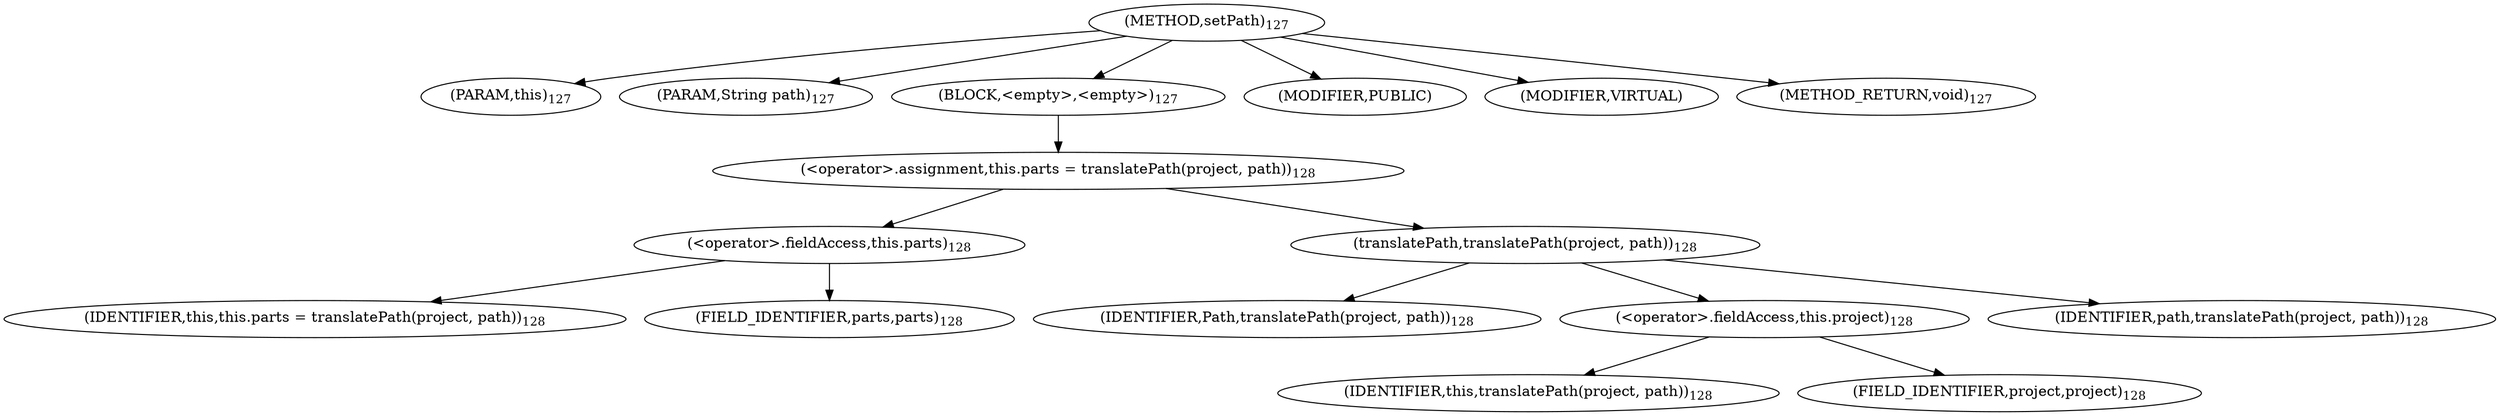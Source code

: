 digraph "setPath" {  
"158" [label = <(METHOD,setPath)<SUB>127</SUB>> ]
"159" [label = <(PARAM,this)<SUB>127</SUB>> ]
"160" [label = <(PARAM,String path)<SUB>127</SUB>> ]
"161" [label = <(BLOCK,&lt;empty&gt;,&lt;empty&gt;)<SUB>127</SUB>> ]
"162" [label = <(&lt;operator&gt;.assignment,this.parts = translatePath(project, path))<SUB>128</SUB>> ]
"163" [label = <(&lt;operator&gt;.fieldAccess,this.parts)<SUB>128</SUB>> ]
"164" [label = <(IDENTIFIER,this,this.parts = translatePath(project, path))<SUB>128</SUB>> ]
"165" [label = <(FIELD_IDENTIFIER,parts,parts)<SUB>128</SUB>> ]
"166" [label = <(translatePath,translatePath(project, path))<SUB>128</SUB>> ]
"167" [label = <(IDENTIFIER,Path,translatePath(project, path))<SUB>128</SUB>> ]
"168" [label = <(&lt;operator&gt;.fieldAccess,this.project)<SUB>128</SUB>> ]
"169" [label = <(IDENTIFIER,this,translatePath(project, path))<SUB>128</SUB>> ]
"170" [label = <(FIELD_IDENTIFIER,project,project)<SUB>128</SUB>> ]
"171" [label = <(IDENTIFIER,path,translatePath(project, path))<SUB>128</SUB>> ]
"172" [label = <(MODIFIER,PUBLIC)> ]
"173" [label = <(MODIFIER,VIRTUAL)> ]
"174" [label = <(METHOD_RETURN,void)<SUB>127</SUB>> ]
  "158" -> "159" 
  "158" -> "160" 
  "158" -> "161" 
  "158" -> "172" 
  "158" -> "173" 
  "158" -> "174" 
  "161" -> "162" 
  "162" -> "163" 
  "162" -> "166" 
  "163" -> "164" 
  "163" -> "165" 
  "166" -> "167" 
  "166" -> "168" 
  "166" -> "171" 
  "168" -> "169" 
  "168" -> "170" 
}
